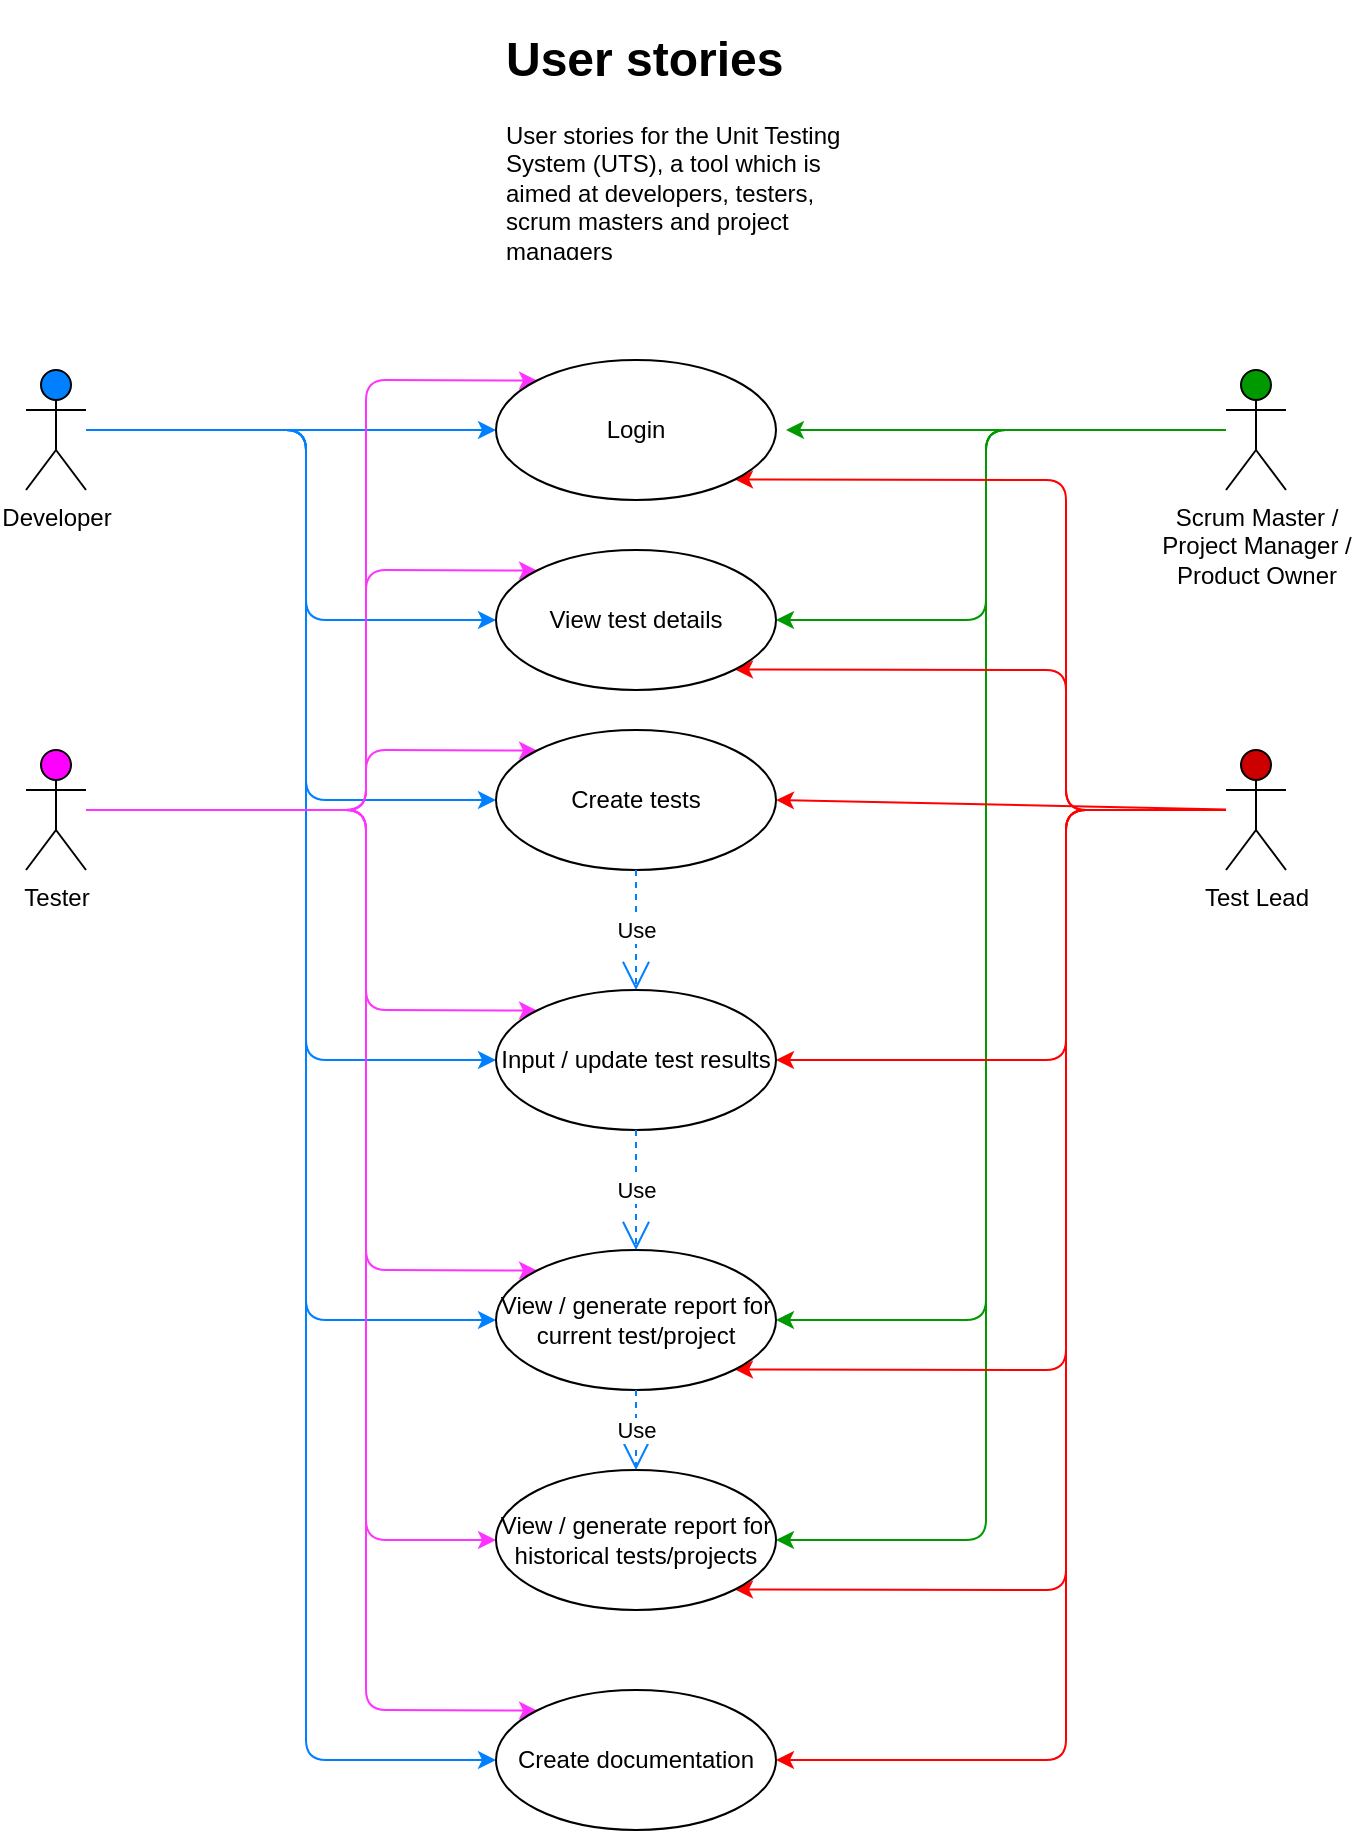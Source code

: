 <mxfile>
    <diagram id="GuOx_50k6y2i7Fft9hjO" name="Page-1">
        <mxGraphModel dx="891" dy="259" grid="1" gridSize="10" guides="1" tooltips="1" connect="1" arrows="1" fold="1" page="1" pageScale="1" pageWidth="827" pageHeight="1169" math="0" shadow="0">
            <root>
                <mxCell id="0"/>
                <mxCell id="1" parent="0"/>
                <mxCell id="24" style="edgeStyle=none;html=1;strokeColor=#007FFF;" parent="1" source="2" target="10" edge="1">
                    <mxGeometry relative="1" as="geometry"/>
                </mxCell>
                <mxCell id="25" style="edgeStyle=none;html=1;strokeColor=#007FFF;entryX=0;entryY=0.5;entryDx=0;entryDy=0;" parent="1" source="2" target="11" edge="1">
                    <mxGeometry relative="1" as="geometry">
                        <Array as="points">
                            <mxPoint x="260" y="245"/>
                            <mxPoint x="260" y="340"/>
                        </Array>
                    </mxGeometry>
                </mxCell>
                <mxCell id="26" style="edgeStyle=none;html=1;entryX=0;entryY=0.5;entryDx=0;entryDy=0;fillColor=#0066CC;strokeColor=#007FFF;" parent="1" source="2" target="14" edge="1">
                    <mxGeometry relative="1" as="geometry">
                        <Array as="points">
                            <mxPoint x="260" y="245"/>
                            <mxPoint x="260" y="430"/>
                        </Array>
                    </mxGeometry>
                </mxCell>
                <mxCell id="27" style="edgeStyle=none;html=1;entryX=0;entryY=0.5;entryDx=0;entryDy=0;strokeColor=#007FFF;fillColor=#0066CC;" parent="1" target="16" edge="1">
                    <mxGeometry relative="1" as="geometry">
                        <mxPoint x="150" y="245" as="sourcePoint"/>
                        <Array as="points">
                            <mxPoint x="260" y="245"/>
                            <mxPoint x="260" y="425"/>
                            <mxPoint x="260" y="560"/>
                        </Array>
                    </mxGeometry>
                </mxCell>
                <mxCell id="31" style="edgeStyle=none;html=1;entryX=0;entryY=0.5;entryDx=0;entryDy=0;strokeColor=#007FFF;fillColor=#0066CC;" parent="1" target="15" edge="1">
                    <mxGeometry relative="1" as="geometry">
                        <mxPoint x="150" y="245" as="sourcePoint"/>
                        <Array as="points">
                            <mxPoint x="260" y="245"/>
                            <mxPoint x="260" y="690"/>
                        </Array>
                    </mxGeometry>
                </mxCell>
                <mxCell id="33" style="edgeStyle=none;html=1;entryX=0;entryY=0.5;entryDx=0;entryDy=0;strokeColor=#007FFF;fillColor=#007FFF;" parent="1" target="18" edge="1">
                    <mxGeometry relative="1" as="geometry">
                        <mxPoint x="150" y="245" as="sourcePoint"/>
                        <Array as="points">
                            <mxPoint x="260" y="245"/>
                            <mxPoint x="260" y="910"/>
                        </Array>
                    </mxGeometry>
                </mxCell>
                <mxCell id="2" value="Developer" style="shape=umlActor;verticalLabelPosition=bottom;verticalAlign=top;html=1;fillColor=#007FFF;" parent="1" vertex="1">
                    <mxGeometry x="120" y="215" width="30" height="60" as="geometry"/>
                </mxCell>
                <mxCell id="34" style="edgeStyle=none;html=1;strokeColor=#FF33FF;fillColor=#7F00FF;entryX=0;entryY=0;entryDx=0;entryDy=0;" parent="1" source="5" target="10" edge="1">
                    <mxGeometry relative="1" as="geometry">
                        <mxPoint x="350" y="245" as="targetPoint"/>
                        <Array as="points">
                            <mxPoint x="290" y="435"/>
                            <mxPoint x="290" y="220"/>
                        </Array>
                    </mxGeometry>
                </mxCell>
                <mxCell id="35" style="edgeStyle=none;html=1;strokeColor=#FF33FF;fillColor=#7F00FF;entryX=0;entryY=0;entryDx=0;entryDy=0;" parent="1" source="5" target="11" edge="1">
                    <mxGeometry relative="1" as="geometry">
                        <mxPoint x="350" y="340" as="targetPoint"/>
                        <Array as="points">
                            <mxPoint x="290" y="435"/>
                            <mxPoint x="290" y="315"/>
                        </Array>
                    </mxGeometry>
                </mxCell>
                <mxCell id="36" style="edgeStyle=none;html=1;strokeColor=#FF33FF;fillColor=#7F00FF;entryX=0;entryY=0;entryDx=0;entryDy=0;" parent="1" source="5" target="14" edge="1">
                    <mxGeometry relative="1" as="geometry">
                        <mxPoint x="350" y="430" as="targetPoint"/>
                        <Array as="points">
                            <mxPoint x="290" y="435"/>
                            <mxPoint x="290" y="405"/>
                        </Array>
                    </mxGeometry>
                </mxCell>
                <mxCell id="38" style="edgeStyle=none;html=1;entryX=0;entryY=0;entryDx=0;entryDy=0;strokeColor=#FF33FF;fillColor=#7F00FF;" parent="1" target="15" edge="1">
                    <mxGeometry relative="1" as="geometry">
                        <mxPoint x="150" y="435" as="sourcePoint"/>
                        <Array as="points">
                            <mxPoint x="290" y="435"/>
                            <mxPoint x="290" y="665"/>
                        </Array>
                    </mxGeometry>
                </mxCell>
                <mxCell id="39" style="edgeStyle=none;html=1;strokeColor=#FF33FF;fillColor=#7F00FF;entryX=0;entryY=0;entryDx=0;entryDy=0;" parent="1" source="5" target="16" edge="1">
                    <mxGeometry relative="1" as="geometry">
                        <Array as="points">
                            <mxPoint x="290" y="435"/>
                            <mxPoint x="290" y="535"/>
                        </Array>
                    </mxGeometry>
                </mxCell>
                <mxCell id="40" style="edgeStyle=none;html=1;entryX=0;entryY=0.5;entryDx=0;entryDy=0;strokeColor=#FF33FF;fillColor=#7F00FF;" parent="1" target="17" edge="1">
                    <mxGeometry relative="1" as="geometry">
                        <mxPoint x="150" y="435" as="sourcePoint"/>
                        <Array as="points">
                            <mxPoint x="290" y="435"/>
                            <mxPoint x="290" y="800"/>
                        </Array>
                    </mxGeometry>
                </mxCell>
                <mxCell id="41" style="edgeStyle=none;html=1;entryX=0;entryY=0;entryDx=0;entryDy=0;strokeColor=#FF33FF;fillColor=#7F00FF;" parent="1" target="18" edge="1">
                    <mxGeometry relative="1" as="geometry">
                        <mxPoint x="150" y="435" as="sourcePoint"/>
                        <Array as="points">
                            <mxPoint x="290" y="435"/>
                            <mxPoint x="290" y="885"/>
                        </Array>
                    </mxGeometry>
                </mxCell>
                <mxCell id="5" value="Tester" style="shape=umlActor;verticalLabelPosition=bottom;verticalAlign=top;html=1;fillColor=#FF00FF;" parent="1" vertex="1">
                    <mxGeometry x="120" y="405" width="30" height="60" as="geometry"/>
                </mxCell>
                <mxCell id="42" style="edgeStyle=none;html=1;strokeColor=#009900;fillColor=#7F00FF;" parent="1" source="7" edge="1">
                    <mxGeometry relative="1" as="geometry">
                        <mxPoint x="500" y="245" as="targetPoint"/>
                    </mxGeometry>
                </mxCell>
                <mxCell id="43" style="edgeStyle=none;html=1;entryX=1;entryY=0.5;entryDx=0;entryDy=0;strokeColor=#009900;fillColor=#7F00FF;" parent="1" target="11" edge="1">
                    <mxGeometry relative="1" as="geometry">
                        <mxPoint x="720" y="245" as="sourcePoint"/>
                        <Array as="points">
                            <mxPoint x="600" y="245"/>
                            <mxPoint x="600" y="340"/>
                        </Array>
                    </mxGeometry>
                </mxCell>
                <mxCell id="44" style="edgeStyle=none;html=1;entryX=1;entryY=0.5;entryDx=0;entryDy=0;strokeColor=#009900;fillColor=#7F00FF;" parent="1" target="15" edge="1">
                    <mxGeometry relative="1" as="geometry">
                        <mxPoint x="720" y="245" as="sourcePoint"/>
                        <Array as="points">
                            <mxPoint x="600" y="245"/>
                            <mxPoint x="600" y="690"/>
                        </Array>
                    </mxGeometry>
                </mxCell>
                <mxCell id="45" style="edgeStyle=none;html=1;entryX=1;entryY=0.5;entryDx=0;entryDy=0;strokeColor=#009900;fillColor=#7F00FF;" parent="1" target="17" edge="1">
                    <mxGeometry relative="1" as="geometry">
                        <mxPoint x="720" y="245" as="sourcePoint"/>
                        <Array as="points">
                            <mxPoint x="600" y="245"/>
                            <mxPoint x="600" y="800"/>
                        </Array>
                    </mxGeometry>
                </mxCell>
                <mxCell id="7" value="Scrum Master / &lt;br&gt;Project Manager /&lt;br&gt;Product Owner" style="shape=umlActor;verticalLabelPosition=bottom;verticalAlign=top;html=1;fillColor=#009900;" parent="1" vertex="1">
                    <mxGeometry x="720" y="215" width="30" height="60" as="geometry"/>
                </mxCell>
                <mxCell id="46" style="edgeStyle=none;html=1;entryX=1;entryY=1;entryDx=0;entryDy=0;strokeColor=#FF0000;fillColor=#7F00FF;" parent="1" source="8" target="10" edge="1">
                    <mxGeometry relative="1" as="geometry">
                        <Array as="points">
                            <mxPoint x="640" y="435"/>
                            <mxPoint x="640" y="270"/>
                        </Array>
                    </mxGeometry>
                </mxCell>
                <mxCell id="47" style="edgeStyle=none;html=1;entryX=1;entryY=1;entryDx=0;entryDy=0;strokeColor=#FF0000;fillColor=#7F00FF;" parent="1" source="8" target="11" edge="1">
                    <mxGeometry relative="1" as="geometry">
                        <Array as="points">
                            <mxPoint x="640" y="435"/>
                            <mxPoint x="640" y="365"/>
                        </Array>
                    </mxGeometry>
                </mxCell>
                <mxCell id="48" style="edgeStyle=none;html=1;entryX=1;entryY=0.5;entryDx=0;entryDy=0;strokeColor=#FF0000;fillColor=#7F00FF;" parent="1" source="8" target="14" edge="1">
                    <mxGeometry relative="1" as="geometry"/>
                </mxCell>
                <mxCell id="49" style="edgeStyle=none;html=1;entryX=1;entryY=0.5;entryDx=0;entryDy=0;strokeColor=#FF0000;fillColor=#7F00FF;" parent="1" target="16" edge="1">
                    <mxGeometry relative="1" as="geometry">
                        <mxPoint x="720" y="435" as="sourcePoint"/>
                        <Array as="points">
                            <mxPoint x="640" y="435"/>
                            <mxPoint x="640" y="560"/>
                        </Array>
                    </mxGeometry>
                </mxCell>
                <mxCell id="50" style="edgeStyle=none;html=1;entryX=1;entryY=1;entryDx=0;entryDy=0;strokeColor=#FF0000;fillColor=#7F00FF;" parent="1" source="8" target="15" edge="1">
                    <mxGeometry relative="1" as="geometry">
                        <Array as="points">
                            <mxPoint x="640" y="435"/>
                            <mxPoint x="640" y="715"/>
                        </Array>
                    </mxGeometry>
                </mxCell>
                <mxCell id="51" style="edgeStyle=none;html=1;entryX=1;entryY=1;entryDx=0;entryDy=0;strokeColor=#FF0000;fillColor=#7F00FF;" parent="1" target="17" edge="1">
                    <mxGeometry relative="1" as="geometry">
                        <mxPoint x="720" y="435" as="sourcePoint"/>
                        <Array as="points">
                            <mxPoint x="640" y="435"/>
                            <mxPoint x="640" y="825"/>
                        </Array>
                    </mxGeometry>
                </mxCell>
                <mxCell id="52" style="edgeStyle=none;html=1;entryX=1;entryY=0.5;entryDx=0;entryDy=0;strokeColor=#FF0000;fillColor=#7F00FF;" parent="1" target="18" edge="1">
                    <mxGeometry relative="1" as="geometry">
                        <mxPoint x="720" y="435" as="sourcePoint"/>
                        <Array as="points">
                            <mxPoint x="640" y="435"/>
                            <mxPoint x="640" y="910"/>
                        </Array>
                    </mxGeometry>
                </mxCell>
                <mxCell id="8" value="Test Lead" style="shape=umlActor;verticalLabelPosition=bottom;verticalAlign=top;html=1;fillColor=#CC0000;" parent="1" vertex="1">
                    <mxGeometry x="720" y="405" width="30" height="60" as="geometry"/>
                </mxCell>
                <mxCell id="10" value="Login" style="ellipse;whiteSpace=wrap;html=1;" parent="1" vertex="1">
                    <mxGeometry x="355" y="210" width="140" height="70" as="geometry"/>
                </mxCell>
                <mxCell id="11" value="View test details" style="ellipse;whiteSpace=wrap;html=1;" parent="1" vertex="1">
                    <mxGeometry x="355" y="305" width="140" height="70" as="geometry"/>
                </mxCell>
                <mxCell id="14" value="Create tests" style="ellipse;whiteSpace=wrap;html=1;" parent="1" vertex="1">
                    <mxGeometry x="355" y="395" width="140" height="70" as="geometry"/>
                </mxCell>
                <mxCell id="15" value="View / generate report for current test/project" style="ellipse;whiteSpace=wrap;html=1;" parent="1" vertex="1">
                    <mxGeometry x="355" y="655" width="140" height="70" as="geometry"/>
                </mxCell>
                <mxCell id="16" value="Input / update test results" style="ellipse;whiteSpace=wrap;html=1;" parent="1" vertex="1">
                    <mxGeometry x="355" y="525" width="140" height="70" as="geometry"/>
                </mxCell>
                <mxCell id="17" value="View / generate report for historical tests/projects" style="ellipse;whiteSpace=wrap;html=1;" parent="1" vertex="1">
                    <mxGeometry x="355" y="765" width="140" height="70" as="geometry"/>
                </mxCell>
                <mxCell id="18" value="Create documentation" style="ellipse;whiteSpace=wrap;html=1;" parent="1" vertex="1">
                    <mxGeometry x="355" y="875" width="140" height="70" as="geometry"/>
                </mxCell>
                <mxCell id="28" value="Use" style="endArrow=open;endSize=12;dashed=1;html=1;strokeColor=#007FFF;fillColor=#0066CC;exitX=0.5;exitY=1;exitDx=0;exitDy=0;" parent="1" source="14" target="16" edge="1">
                    <mxGeometry width="160" relative="1" as="geometry">
                        <mxPoint x="330" y="515" as="sourcePoint"/>
                        <mxPoint x="490" y="515" as="targetPoint"/>
                    </mxGeometry>
                </mxCell>
                <mxCell id="29" value="Use" style="endArrow=open;endSize=12;dashed=1;html=1;strokeColor=#007FFF;fillColor=#0066CC;exitX=0.5;exitY=1;exitDx=0;exitDy=0;" parent="1" source="16" target="15" edge="1">
                    <mxGeometry width="160" relative="1" as="geometry">
                        <mxPoint x="330" y="635" as="sourcePoint"/>
                        <mxPoint x="490" y="635" as="targetPoint"/>
                    </mxGeometry>
                </mxCell>
                <mxCell id="30" value="Use" style="endArrow=open;endSize=12;dashed=1;html=1;strokeColor=#007FFF;fillColor=#0066CC;exitX=0.5;exitY=1;exitDx=0;exitDy=0;entryX=0.5;entryY=0;entryDx=0;entryDy=0;" parent="1" source="15" target="17" edge="1">
                    <mxGeometry width="160" relative="1" as="geometry">
                        <mxPoint x="440" y="735" as="sourcePoint"/>
                        <mxPoint x="600" y="735" as="targetPoint"/>
                    </mxGeometry>
                </mxCell>
                <mxCell id="53" value="&lt;h1&gt;User stories&lt;/h1&gt;&lt;p&gt;User stories for the Unit Testing System (UTS), a tool which is aimed at developers, testers, scrum masters and project managers&lt;/p&gt;" style="text;html=1;strokeColor=none;fillColor=none;spacing=5;spacingTop=-20;whiteSpace=wrap;overflow=hidden;rounded=0;shadow=1;" parent="1" vertex="1">
                    <mxGeometry x="355" y="40" width="190" height="120" as="geometry"/>
                </mxCell>
            </root>
        </mxGraphModel>
    </diagram>
</mxfile>